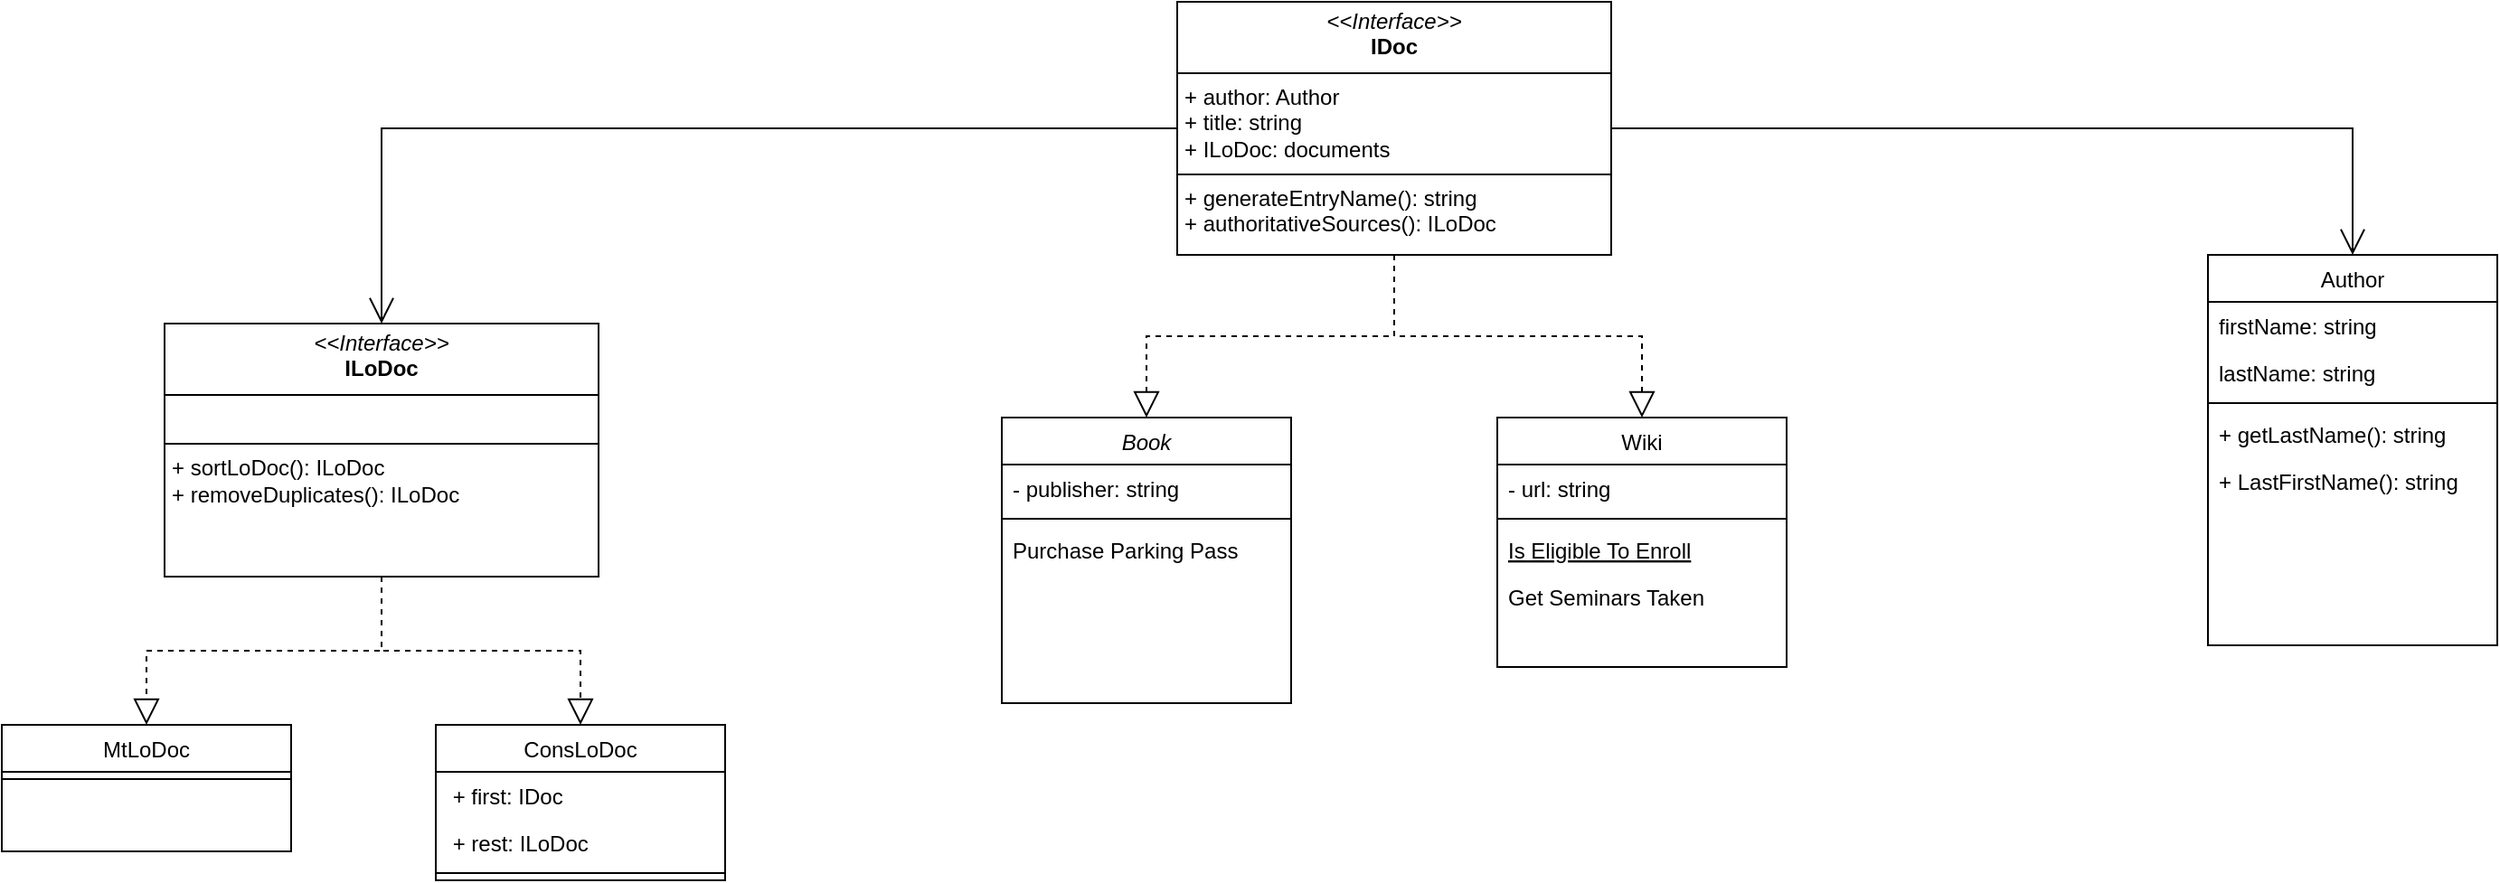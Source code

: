 <mxfile version="24.3.0" type="github" pages="2">
  <diagram id="C5RBs43oDa-KdzZeNtuy" name="class_diagram">
    <mxGraphModel dx="1770" dy="1105" grid="1" gridSize="10" guides="1" tooltips="1" connect="1" arrows="1" fold="1" page="1" pageScale="1" pageWidth="827" pageHeight="1169" math="0" shadow="0">
      <root>
        <mxCell id="WIyWlLk6GJQsqaUBKTNV-0" />
        <mxCell id="WIyWlLk6GJQsqaUBKTNV-1" parent="WIyWlLk6GJQsqaUBKTNV-0" />
        <mxCell id="zkfFHV4jXpPFQw0GAbJ--0" value="Book" style="swimlane;fontStyle=2;align=center;verticalAlign=top;childLayout=stackLayout;horizontal=1;startSize=26;horizontalStack=0;resizeParent=1;resizeLast=0;collapsible=1;marginBottom=0;rounded=0;shadow=0;strokeWidth=1;" parent="WIyWlLk6GJQsqaUBKTNV-1" vertex="1">
          <mxGeometry x="-27" y="250" width="160" height="158" as="geometry">
            <mxRectangle x="230" y="140" width="160" height="26" as="alternateBounds" />
          </mxGeometry>
        </mxCell>
        <mxCell id="zkfFHV4jXpPFQw0GAbJ--1" value="- publisher: string" style="text;align=left;verticalAlign=top;spacingLeft=4;spacingRight=4;overflow=hidden;rotatable=0;points=[[0,0.5],[1,0.5]];portConstraint=eastwest;" parent="zkfFHV4jXpPFQw0GAbJ--0" vertex="1">
          <mxGeometry y="26" width="160" height="26" as="geometry" />
        </mxCell>
        <mxCell id="zkfFHV4jXpPFQw0GAbJ--4" value="" style="line;html=1;strokeWidth=1;align=left;verticalAlign=middle;spacingTop=-1;spacingLeft=3;spacingRight=3;rotatable=0;labelPosition=right;points=[];portConstraint=eastwest;" parent="zkfFHV4jXpPFQw0GAbJ--0" vertex="1">
          <mxGeometry y="52" width="160" height="8" as="geometry" />
        </mxCell>
        <mxCell id="zkfFHV4jXpPFQw0GAbJ--5" value="Purchase Parking Pass" style="text;align=left;verticalAlign=top;spacingLeft=4;spacingRight=4;overflow=hidden;rotatable=0;points=[[0,0.5],[1,0.5]];portConstraint=eastwest;" parent="zkfFHV4jXpPFQw0GAbJ--0" vertex="1">
          <mxGeometry y="60" width="160" height="26" as="geometry" />
        </mxCell>
        <mxCell id="zkfFHV4jXpPFQw0GAbJ--6" value="Wiki" style="swimlane;fontStyle=0;align=center;verticalAlign=top;childLayout=stackLayout;horizontal=1;startSize=26;horizontalStack=0;resizeParent=1;resizeLast=0;collapsible=1;marginBottom=0;rounded=0;shadow=0;strokeWidth=1;" parent="WIyWlLk6GJQsqaUBKTNV-1" vertex="1">
          <mxGeometry x="247" y="250" width="160" height="138" as="geometry">
            <mxRectangle x="130" y="380" width="160" height="26" as="alternateBounds" />
          </mxGeometry>
        </mxCell>
        <mxCell id="zkfFHV4jXpPFQw0GAbJ--7" value="- url: string" style="text;align=left;verticalAlign=top;spacingLeft=4;spacingRight=4;overflow=hidden;rotatable=0;points=[[0,0.5],[1,0.5]];portConstraint=eastwest;" parent="zkfFHV4jXpPFQw0GAbJ--6" vertex="1">
          <mxGeometry y="26" width="160" height="26" as="geometry" />
        </mxCell>
        <mxCell id="zkfFHV4jXpPFQw0GAbJ--9" value="" style="line;html=1;strokeWidth=1;align=left;verticalAlign=middle;spacingTop=-1;spacingLeft=3;spacingRight=3;rotatable=0;labelPosition=right;points=[];portConstraint=eastwest;" parent="zkfFHV4jXpPFQw0GAbJ--6" vertex="1">
          <mxGeometry y="52" width="160" height="8" as="geometry" />
        </mxCell>
        <mxCell id="zkfFHV4jXpPFQw0GAbJ--10" value="Is Eligible To Enroll" style="text;align=left;verticalAlign=top;spacingLeft=4;spacingRight=4;overflow=hidden;rotatable=0;points=[[0,0.5],[1,0.5]];portConstraint=eastwest;fontStyle=4" parent="zkfFHV4jXpPFQw0GAbJ--6" vertex="1">
          <mxGeometry y="60" width="160" height="26" as="geometry" />
        </mxCell>
        <mxCell id="zkfFHV4jXpPFQw0GAbJ--11" value="Get Seminars Taken" style="text;align=left;verticalAlign=top;spacingLeft=4;spacingRight=4;overflow=hidden;rotatable=0;points=[[0,0.5],[1,0.5]];portConstraint=eastwest;" parent="zkfFHV4jXpPFQw0GAbJ--6" vertex="1">
          <mxGeometry y="86" width="160" height="26" as="geometry" />
        </mxCell>
        <mxCell id="zkfFHV4jXpPFQw0GAbJ--13" value="ConsLoDoc" style="swimlane;fontStyle=0;align=center;verticalAlign=top;childLayout=stackLayout;horizontal=1;startSize=26;horizontalStack=0;resizeParent=1;resizeLast=0;collapsible=1;marginBottom=0;rounded=0;shadow=0;strokeWidth=1;" parent="WIyWlLk6GJQsqaUBKTNV-1" vertex="1">
          <mxGeometry x="-340" y="420" width="160" height="86" as="geometry">
            <mxRectangle x="340" y="380" width="170" height="26" as="alternateBounds" />
          </mxGeometry>
        </mxCell>
        <mxCell id="zkfFHV4jXpPFQw0GAbJ--14" value=" + first: IDoc" style="text;align=left;verticalAlign=top;spacingLeft=4;spacingRight=4;overflow=hidden;rotatable=0;points=[[0,0.5],[1,0.5]];portConstraint=eastwest;" parent="zkfFHV4jXpPFQw0GAbJ--13" vertex="1">
          <mxGeometry y="26" width="160" height="26" as="geometry" />
        </mxCell>
        <mxCell id="ztsEO_FAxoDXjew8lC4D-22" value=" + rest: ILoDoc" style="text;align=left;verticalAlign=top;spacingLeft=4;spacingRight=4;overflow=hidden;rotatable=0;points=[[0,0.5],[1,0.5]];portConstraint=eastwest;" parent="zkfFHV4jXpPFQw0GAbJ--13" vertex="1">
          <mxGeometry y="52" width="160" height="26" as="geometry" />
        </mxCell>
        <mxCell id="zkfFHV4jXpPFQw0GAbJ--15" value="" style="line;html=1;strokeWidth=1;align=left;verticalAlign=middle;spacingTop=-1;spacingLeft=3;spacingRight=3;rotatable=0;labelPosition=right;points=[];portConstraint=eastwest;" parent="zkfFHV4jXpPFQw0GAbJ--13" vertex="1">
          <mxGeometry y="78" width="160" height="8" as="geometry" />
        </mxCell>
        <mxCell id="zkfFHV4jXpPFQw0GAbJ--17" value="Author" style="swimlane;fontStyle=0;align=center;verticalAlign=top;childLayout=stackLayout;horizontal=1;startSize=26;horizontalStack=0;resizeParent=1;resizeLast=0;collapsible=1;marginBottom=0;rounded=0;shadow=0;strokeWidth=1;" parent="WIyWlLk6GJQsqaUBKTNV-1" vertex="1">
          <mxGeometry x="640" y="160" width="160" height="216" as="geometry">
            <mxRectangle x="640" y="160" width="160" height="26" as="alternateBounds" />
          </mxGeometry>
        </mxCell>
        <mxCell id="zkfFHV4jXpPFQw0GAbJ--18" value="firstName: string" style="text;align=left;verticalAlign=top;spacingLeft=4;spacingRight=4;overflow=hidden;rotatable=0;points=[[0,0.5],[1,0.5]];portConstraint=eastwest;" parent="zkfFHV4jXpPFQw0GAbJ--17" vertex="1">
          <mxGeometry y="26" width="160" height="26" as="geometry" />
        </mxCell>
        <mxCell id="zkfFHV4jXpPFQw0GAbJ--19" value="lastName: string" style="text;align=left;verticalAlign=top;spacingLeft=4;spacingRight=4;overflow=hidden;rotatable=0;points=[[0,0.5],[1,0.5]];portConstraint=eastwest;rounded=0;shadow=0;html=0;" parent="zkfFHV4jXpPFQw0GAbJ--17" vertex="1">
          <mxGeometry y="52" width="160" height="26" as="geometry" />
        </mxCell>
        <mxCell id="zkfFHV4jXpPFQw0GAbJ--23" value="" style="line;html=1;strokeWidth=1;align=left;verticalAlign=middle;spacingTop=-1;spacingLeft=3;spacingRight=3;rotatable=0;labelPosition=right;points=[];portConstraint=eastwest;" parent="zkfFHV4jXpPFQw0GAbJ--17" vertex="1">
          <mxGeometry y="78" width="160" height="8" as="geometry" />
        </mxCell>
        <mxCell id="zkfFHV4jXpPFQw0GAbJ--24" value="+ getLastName(): string" style="text;align=left;verticalAlign=top;spacingLeft=4;spacingRight=4;overflow=hidden;rotatable=0;points=[[0,0.5],[1,0.5]];portConstraint=eastwest;" parent="zkfFHV4jXpPFQw0GAbJ--17" vertex="1">
          <mxGeometry y="86" width="160" height="26" as="geometry" />
        </mxCell>
        <mxCell id="zkfFHV4jXpPFQw0GAbJ--25" value="+ LastFirstName(): string" style="text;align=left;verticalAlign=top;spacingLeft=4;spacingRight=4;overflow=hidden;rotatable=0;points=[[0,0.5],[1,0.5]];portConstraint=eastwest;" parent="zkfFHV4jXpPFQw0GAbJ--17" vertex="1">
          <mxGeometry y="112" width="160" height="26" as="geometry" />
        </mxCell>
        <mxCell id="ztsEO_FAxoDXjew8lC4D-3" value="&lt;p style=&quot;margin:0px;margin-top:4px;text-align:center;&quot;&gt;&lt;i&gt;&amp;lt;&amp;lt;Interface&amp;gt;&amp;gt;&lt;/i&gt;&lt;br&gt;&lt;b&gt;IDoc&lt;/b&gt;&lt;br&gt;&lt;/p&gt;&lt;hr size=&quot;1&quot; style=&quot;border-style:solid;&quot;&gt;&lt;p style=&quot;margin:0px;margin-left:4px;&quot;&gt;+ author: Author&lt;br&gt;+ title: string&lt;/p&gt;&lt;p style=&quot;margin:0px;margin-left:4px;&quot;&gt;+ ILoDoc: documents&lt;br&gt;&lt;/p&gt;&lt;hr size=&quot;1&quot; style=&quot;border-style:solid;&quot;&gt;&lt;p style=&quot;margin:0px;margin-left:4px;&quot;&gt;+ generateEntryName(): string&lt;br&gt;+ authoritativeSources(): ILoDoc&lt;/p&gt;" style="verticalAlign=top;align=left;overflow=fill;html=1;whiteSpace=wrap;" parent="WIyWlLk6GJQsqaUBKTNV-1" vertex="1">
          <mxGeometry x="70" y="20" width="240" height="140" as="geometry" />
        </mxCell>
        <mxCell id="ztsEO_FAxoDXjew8lC4D-14" value="MtLoDoc" style="swimlane;fontStyle=0;align=center;verticalAlign=top;childLayout=stackLayout;horizontal=1;startSize=26;horizontalStack=0;resizeParent=1;resizeLast=0;collapsible=1;marginBottom=0;rounded=0;shadow=0;strokeWidth=1;" parent="WIyWlLk6GJQsqaUBKTNV-1" vertex="1">
          <mxGeometry x="-580" y="420" width="160" height="70" as="geometry">
            <mxRectangle x="340" y="380" width="170" height="26" as="alternateBounds" />
          </mxGeometry>
        </mxCell>
        <mxCell id="ztsEO_FAxoDXjew8lC4D-16" value="" style="line;html=1;strokeWidth=1;align=left;verticalAlign=middle;spacingTop=-1;spacingLeft=3;spacingRight=3;rotatable=0;labelPosition=right;points=[];portConstraint=eastwest;" parent="ztsEO_FAxoDXjew8lC4D-14" vertex="1">
          <mxGeometry y="26" width="160" height="8" as="geometry" />
        </mxCell>
        <mxCell id="ztsEO_FAxoDXjew8lC4D-19" value="" style="endArrow=block;dashed=1;endFill=0;endSize=12;html=1;rounded=0;exitX=0.5;exitY=1;exitDx=0;exitDy=0;entryX=0.5;entryY=0;entryDx=0;entryDy=0;edgeStyle=orthogonalEdgeStyle;" parent="WIyWlLk6GJQsqaUBKTNV-1" source="ztsEO_FAxoDXjew8lC4D-30" target="ztsEO_FAxoDXjew8lC4D-14" edge="1">
          <mxGeometry width="160" relative="1" as="geometry">
            <mxPoint x="-413" y="310" as="sourcePoint" />
            <mxPoint x="-110" y="110" as="targetPoint" />
          </mxGeometry>
        </mxCell>
        <mxCell id="ztsEO_FAxoDXjew8lC4D-21" value="" style="endArrow=block;dashed=1;endFill=0;endSize=12;html=1;rounded=0;exitX=0.5;exitY=1;exitDx=0;exitDy=0;entryX=0.5;entryY=0;entryDx=0;entryDy=0;edgeStyle=orthogonalEdgeStyle;" parent="WIyWlLk6GJQsqaUBKTNV-1" source="ztsEO_FAxoDXjew8lC4D-30" target="zkfFHV4jXpPFQw0GAbJ--13" edge="1">
          <mxGeometry width="160" relative="1" as="geometry">
            <mxPoint x="-413" y="310" as="sourcePoint" />
            <mxPoint x="-490" y="430" as="targetPoint" />
          </mxGeometry>
        </mxCell>
        <mxCell id="ztsEO_FAxoDXjew8lC4D-23" value="" style="endArrow=open;endFill=1;endSize=12;html=1;rounded=0;exitX=1;exitY=0.5;exitDx=0;exitDy=0;entryX=0.5;entryY=0;entryDx=0;entryDy=0;edgeStyle=orthogonalEdgeStyle;" parent="WIyWlLk6GJQsqaUBKTNV-1" source="ztsEO_FAxoDXjew8lC4D-3" target="zkfFHV4jXpPFQw0GAbJ--17" edge="1">
          <mxGeometry width="160" relative="1" as="geometry">
            <mxPoint x="430" y="120" as="sourcePoint" />
            <mxPoint x="590" y="120" as="targetPoint" />
          </mxGeometry>
        </mxCell>
        <mxCell id="ztsEO_FAxoDXjew8lC4D-24" value="" style="endArrow=block;dashed=1;endFill=0;endSize=12;html=1;rounded=0;exitX=0.5;exitY=1;exitDx=0;exitDy=0;entryX=0.5;entryY=0;entryDx=0;entryDy=0;edgeStyle=orthogonalEdgeStyle;" parent="WIyWlLk6GJQsqaUBKTNV-1" source="ztsEO_FAxoDXjew8lC4D-3" target="zkfFHV4jXpPFQw0GAbJ--0" edge="1">
          <mxGeometry width="160" relative="1" as="geometry">
            <mxPoint x="180" y="450" as="sourcePoint" />
            <mxPoint x="60" y="530" as="targetPoint" />
          </mxGeometry>
        </mxCell>
        <mxCell id="ztsEO_FAxoDXjew8lC4D-25" value="" style="endArrow=block;dashed=1;endFill=0;endSize=12;html=1;rounded=0;exitX=0.5;exitY=1;exitDx=0;exitDy=0;entryX=0.5;entryY=0;entryDx=0;entryDy=0;edgeStyle=orthogonalEdgeStyle;" parent="WIyWlLk6GJQsqaUBKTNV-1" source="ztsEO_FAxoDXjew8lC4D-3" target="zkfFHV4jXpPFQw0GAbJ--6" edge="1">
          <mxGeometry width="160" relative="1" as="geometry">
            <mxPoint x="200" y="170" as="sourcePoint" />
            <mxPoint x="150" y="240" as="targetPoint" />
          </mxGeometry>
        </mxCell>
        <mxCell id="ztsEO_FAxoDXjew8lC4D-26" value="" style="endArrow=open;endFill=1;endSize=12;html=1;rounded=0;entryX=0.5;entryY=0;entryDx=0;entryDy=0;exitX=0;exitY=0.5;exitDx=0;exitDy=0;edgeStyle=orthogonalEdgeStyle;" parent="WIyWlLk6GJQsqaUBKTNV-1" source="ztsEO_FAxoDXjew8lC4D-3" target="ztsEO_FAxoDXjew8lC4D-30" edge="1">
          <mxGeometry width="160" relative="1" as="geometry">
            <mxPoint x="-290" y="370" as="sourcePoint" />
            <mxPoint x="-413" y="170" as="targetPoint" />
          </mxGeometry>
        </mxCell>
        <mxCell id="ztsEO_FAxoDXjew8lC4D-30" value="&lt;p style=&quot;margin:0px;margin-top:4px;text-align:center;&quot;&gt;&lt;i&gt;&amp;lt;&amp;lt;Interface&amp;gt;&amp;gt;&lt;/i&gt;&lt;br&gt;&lt;b&gt;ILoDoc&lt;/b&gt;&lt;br&gt;&lt;/p&gt;&lt;hr size=&quot;1&quot; style=&quot;border-style:solid;&quot;&gt;&lt;br&gt;&lt;hr size=&quot;1&quot; style=&quot;border-style:solid;&quot;&gt;&lt;p style=&quot;margin:0px;margin-left:4px;&quot;&gt;+ sortLoDoc(): ILoDoc&lt;br&gt;+ removeDuplicates(): ILoDoc&lt;/p&gt;" style="verticalAlign=top;align=left;overflow=fill;html=1;whiteSpace=wrap;" parent="WIyWlLk6GJQsqaUBKTNV-1" vertex="1">
          <mxGeometry x="-490" y="198" width="240" height="140" as="geometry" />
        </mxCell>
      </root>
    </mxGraphModel>
  </diagram>
  <diagram id="LMa9Wtj7gAKftilGqeiV" name="object_diagram">
    <mxGraphModel dx="2651" dy="1105" grid="1" gridSize="10" guides="1" tooltips="1" connect="1" arrows="1" fold="1" page="1" pageScale="1" pageWidth="850" pageHeight="1100" math="0" shadow="0">
      <root>
        <mxCell id="0" />
        <mxCell id="1" parent="0" />
        <mxCell id="tn1NAKCy7BQuFhaQ7UmI-1" style="edgeStyle=orthogonalEdgeStyle;rounded=0;orthogonalLoop=1;jettySize=auto;html=1;entryX=0.5;entryY=0;entryDx=0;entryDy=0;" parent="1" target="PMshcoXthCpRzJKgvnlh-4" edge="1">
          <mxGeometry relative="1" as="geometry">
            <mxPoint x="-475" y="190" as="sourcePoint" />
            <Array as="points">
              <mxPoint x="-475" y="230" />
              <mxPoint x="-1005" y="230" />
            </Array>
          </mxGeometry>
        </mxCell>
        <mxCell id="tn1NAKCy7BQuFhaQ7UmI-2" style="edgeStyle=orthogonalEdgeStyle;rounded=0;orthogonalLoop=1;jettySize=auto;html=1;" parent="1" source="PMshcoXthCpRzJKgvnlh-1" target="PMshcoXthCpRzJKgvnlh-2" edge="1">
          <mxGeometry relative="1" as="geometry">
            <Array as="points">
              <mxPoint x="-475" y="230" />
              <mxPoint x="-355" y="230" />
            </Array>
          </mxGeometry>
        </mxCell>
        <mxCell id="PMshcoXthCpRzJKgvnlh-1" value="&lt;div&gt;IDoc HtCv1&lt;br&gt;&lt;/div&gt;&lt;div&gt;Author &quot;Test Code&quot;&lt;/div&gt;&lt;div&gt;title: &quot;How to Code v1&quot;&lt;/div&gt;&lt;div&gt;publisher: &quot;PubHouse&quot;&lt;/div&gt;&lt;div&gt;documents: Empty&lt;br&gt;&lt;/div&gt;" style="shape=internalStorage;whiteSpace=wrap;html=1;backgroundOutline=1;" parent="1" vertex="1">
          <mxGeometry x="-590" y="20" width="230" height="170" as="geometry" />
        </mxCell>
        <mxCell id="tn1NAKCy7BQuFhaQ7UmI-3" style="edgeStyle=orthogonalEdgeStyle;rounded=0;orthogonalLoop=1;jettySize=auto;html=1;entryX=0.5;entryY=0;entryDx=0;entryDy=0;" parent="1" source="PMshcoXthCpRzJKgvnlh-2" target="PMshcoXthCpRzJKgvnlh-5" edge="1">
          <mxGeometry relative="1" as="geometry">
            <Array as="points">
              <mxPoint x="-355" y="480" />
              <mxPoint x="-595" y="480" />
            </Array>
          </mxGeometry>
        </mxCell>
        <mxCell id="PMshcoXthCpRzJKgvnlh-2" value="&lt;div&gt;IDoc SCv1&lt;br&gt;&lt;/div&gt;&lt;div&gt;Author &quot;Brian Sauerborn&quot;&lt;/div&gt;&lt;div&gt;title: &quot;Sauerborn Code v1&quot;&lt;/div&gt;&lt;div&gt;publisher: &quot;SauerbornPubs&quot;&lt;/div&gt;&lt;div&gt;documents: Empty&lt;br&gt;&lt;/div&gt;" style="shape=internalStorage;whiteSpace=wrap;html=1;backgroundOutline=1;" parent="1" vertex="1">
          <mxGeometry x="-470" y="280" width="230" height="170" as="geometry" />
        </mxCell>
        <mxCell id="tn1NAKCy7BQuFhaQ7UmI-5" style="edgeStyle=orthogonalEdgeStyle;rounded=0;orthogonalLoop=1;jettySize=auto;html=1;entryX=0.5;entryY=0;entryDx=0;entryDy=0;" parent="1" source="PMshcoXthCpRzJKgvnlh-3" target="PMshcoXthCpRzJKgvnlh-6" edge="1">
          <mxGeometry relative="1" as="geometry">
            <Array as="points">
              <mxPoint x="-175" y="760" />
              <mxPoint x="-475" y="760" />
            </Array>
          </mxGeometry>
        </mxCell>
        <mxCell id="VlxOi-0BIwexqD8f0rIB-4" style="edgeStyle=orthogonalEdgeStyle;rounded=0;orthogonalLoop=1;jettySize=auto;html=1;exitX=0.5;exitY=1;exitDx=0;exitDy=0;entryX=0.5;entryY=0;entryDx=0;entryDy=0;" edge="1" parent="1" source="PMshcoXthCpRzJKgvnlh-3" target="VlxOi-0BIwexqD8f0rIB-2">
          <mxGeometry relative="1" as="geometry" />
        </mxCell>
        <mxCell id="VlxOi-0BIwexqD8f0rIB-5" style="edgeStyle=orthogonalEdgeStyle;rounded=0;orthogonalLoop=1;jettySize=auto;html=1;exitX=0.5;exitY=1;exitDx=0;exitDy=0;entryX=0.5;entryY=0;entryDx=0;entryDy=0;" edge="1" parent="1" source="PMshcoXthCpRzJKgvnlh-3" target="VlxOi-0BIwexqD8f0rIB-1">
          <mxGeometry relative="1" as="geometry">
            <Array as="points">
              <mxPoint x="-175" y="760" />
              <mxPoint x="105" y="760" />
            </Array>
          </mxGeometry>
        </mxCell>
        <mxCell id="VlxOi-0BIwexqD8f0rIB-6" style="edgeStyle=orthogonalEdgeStyle;rounded=0;orthogonalLoop=1;jettySize=auto;html=1;exitX=0.5;exitY=1;exitDx=0;exitDy=0;entryX=0.5;entryY=0;entryDx=0;entryDy=0;" edge="1" parent="1" source="PMshcoXthCpRzJKgvnlh-3" target="VlxOi-0BIwexqD8f0rIB-3">
          <mxGeometry relative="1" as="geometry">
            <Array as="points">
              <mxPoint x="-175" y="760" />
              <mxPoint x="375" y="760" />
            </Array>
          </mxGeometry>
        </mxCell>
        <mxCell id="PMshcoXthCpRzJKgvnlh-3" value="&lt;div&gt;IDoc ECv1&lt;br&gt;&lt;/div&gt;&lt;div&gt;Author &quot;Warda Elakkari&quot;&lt;/div&gt;&lt;div&gt;title: &quot;Elakkari Code v1&quot;&lt;/div&gt;&lt;div&gt;publisher: &quot;ElakkariPubs&quot;&lt;/div&gt;&lt;div&gt;documents: Empty&lt;br&gt;&lt;/div&gt;" style="shape=internalStorage;whiteSpace=wrap;html=1;backgroundOutline=1;" parent="1" vertex="1">
          <mxGeometry x="-290" y="520" width="230" height="170" as="geometry" />
        </mxCell>
        <mxCell id="tn1NAKCy7BQuFhaQ7UmI-6" style="edgeStyle=orthogonalEdgeStyle;rounded=0;orthogonalLoop=1;jettySize=auto;html=1;entryX=0.5;entryY=0;entryDx=0;entryDy=0;" parent="1" source="PMshcoXthCpRzJKgvnlh-4" target="PMshcoXthCpRzJKgvnlh-5" edge="1">
          <mxGeometry relative="1" as="geometry">
            <Array as="points">
              <mxPoint x="-1005" y="480" />
              <mxPoint x="-595" y="480" />
            </Array>
          </mxGeometry>
        </mxCell>
        <mxCell id="PMshcoXthCpRzJKgvnlh-4" value="&lt;div&gt;IDoc HtCv2&lt;br&gt;&lt;/div&gt;&lt;div&gt;Author &quot;Test Code&quot;&lt;/div&gt;&lt;div&gt;title: &quot;How to Code v2&quot;&lt;/div&gt;&lt;div&gt;url: &quot;www.PubHouse.com&quot;&lt;/div&gt;&lt;div&gt;documents: Empty&lt;br&gt;&lt;/div&gt;" style="shape=internalStorage;whiteSpace=wrap;html=1;backgroundOutline=1;" parent="1" vertex="1">
          <mxGeometry x="-1120" y="290" width="230" height="170" as="geometry" />
        </mxCell>
        <mxCell id="PMshcoXthCpRzJKgvnlh-5" value="&lt;div&gt;IDoc SCv2&lt;br&gt;&lt;/div&gt;&lt;div&gt;Author &quot;Brian Sauerborn&quot;&lt;/div&gt;&lt;div&gt;title: &quot;Sauerborn Code v2&quot;&lt;/div&gt;&lt;div&gt;url: &quot;www.SauerbornPubs.com&quot;&lt;/div&gt;&lt;div&gt;documents: Empty&lt;br&gt;&lt;/div&gt;" style="shape=internalStorage;whiteSpace=wrap;html=1;backgroundOutline=1;" parent="1" vertex="1">
          <mxGeometry x="-710" y="520" width="230" height="170" as="geometry" />
        </mxCell>
        <mxCell id="PMshcoXthCpRzJKgvnlh-6" value="&lt;div&gt;IDoc ECv2&lt;br&gt;&lt;/div&gt;&lt;div&gt;Author &quot;Warda Elakkari&quot;&lt;/div&gt;&lt;div&gt;title: &quot;Elakkari Code v2&quot;&lt;/div&gt;&lt;div&gt;url: &quot;www.ElakkariPubs.com&quot;&lt;/div&gt;&lt;div&gt;documents: Empty&lt;br&gt;&lt;/div&gt;" style="shape=internalStorage;whiteSpace=wrap;html=1;backgroundOutline=1;" parent="1" vertex="1">
          <mxGeometry x="-590" y="860" width="230" height="170" as="geometry" />
        </mxCell>
        <mxCell id="tn1NAKCy7BQuFhaQ7UmI-4" style="edgeStyle=orthogonalEdgeStyle;rounded=0;orthogonalLoop=1;jettySize=auto;html=1;exitX=0.5;exitY=1;exitDx=0;exitDy=0;entryX=0.5;entryY=0;entryDx=0;entryDy=0;" parent="1" source="PMshcoXthCpRzJKgvnlh-2" target="PMshcoXthCpRzJKgvnlh-3" edge="1">
          <mxGeometry relative="1" as="geometry">
            <Array as="points">
              <mxPoint x="-355" y="480" />
              <mxPoint x="-175" y="480" />
            </Array>
          </mxGeometry>
        </mxCell>
        <mxCell id="VlxOi-0BIwexqD8f0rIB-1" value="&lt;div&gt;IDoc KCv2&lt;br&gt;&lt;/div&gt;&lt;div&gt;Author &quot;Warda Elakkari&quot;&lt;/div&gt;&lt;div&gt;title: &quot;Elakkari Code v2&quot;&lt;/div&gt;&lt;div&gt;url: &quot;www.ElakkariPubs.com&quot;&lt;/div&gt;&lt;div&gt;documents: Empty&lt;br&gt;&lt;/div&gt;" style="shape=internalStorage;whiteSpace=wrap;html=1;backgroundOutline=1;" vertex="1" parent="1">
          <mxGeometry x="-10" y="860" width="230" height="170" as="geometry" />
        </mxCell>
        <mxCell id="VlxOi-0BIwexqD8f0rIB-2" value="&lt;div&gt;IDoc GCv1&lt;br&gt;&lt;/div&gt;&lt;div&gt;Author &quot;Warda Elakkari&quot;&lt;/div&gt;&lt;div&gt;title: &quot;Elakkari Code v1&quot;&lt;/div&gt;&lt;div&gt;publisher: &quot;ElakkariPubs&quot;&lt;/div&gt;&lt;div&gt;documents: Empty&lt;br&gt;&lt;/div&gt;" style="shape=internalStorage;whiteSpace=wrap;html=1;backgroundOutline=1;" vertex="1" parent="1">
          <mxGeometry x="-290" y="860" width="230" height="170" as="geometry" />
        </mxCell>
        <mxCell id="VlxOi-0BIwexqD8f0rIB-3" value="&lt;div&gt;IDoc KCv1&lt;br&gt;&lt;/div&gt;&lt;div&gt;Author &quot;Warda Elakkari&quot;&lt;/div&gt;&lt;div&gt;title: &quot;Elakkari Code v1&quot;&lt;/div&gt;&lt;div&gt;publisher: &quot;ElakkariPubs&quot;&lt;/div&gt;&lt;div&gt;documents: Empty&lt;br&gt;&lt;/div&gt;" style="shape=internalStorage;whiteSpace=wrap;html=1;backgroundOutline=1;" vertex="1" parent="1">
          <mxGeometry x="260" y="860" width="230" height="170" as="geometry" />
        </mxCell>
      </root>
    </mxGraphModel>
  </diagram>
</mxfile>
